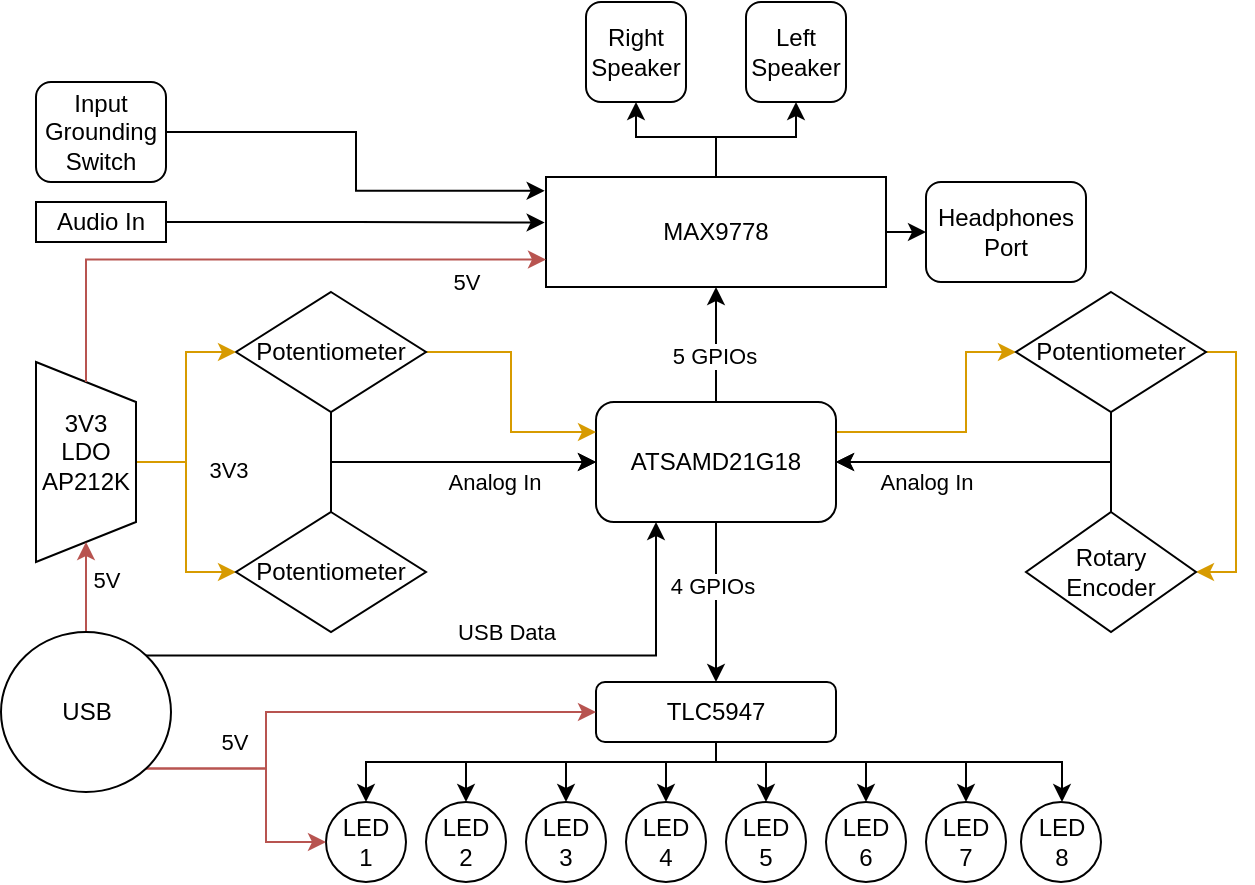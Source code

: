 <mxfile version="14.3.2" type="device"><diagram id="X3_nB0WhLi7Ix3hSvqKF" name="Page-1"><mxGraphModel dx="1685" dy="1062" grid="1" gridSize="10" guides="1" tooltips="1" connect="1" arrows="1" fold="1" page="1" pageScale="1" pageWidth="500" pageHeight="400" math="0" shadow="0"><root><mxCell id="0"/><mxCell id="1" parent="0"/><mxCell id="Q01XSOpCoa18E9VcZ7Vx-3" style="edgeStyle=orthogonalEdgeStyle;rounded=0;orthogonalLoop=1;jettySize=auto;html=1;exitX=1;exitY=0.5;exitDx=0;exitDy=0;entryX=-0.004;entryY=0.414;entryDx=0;entryDy=0;entryPerimeter=0;" parent="1" source="Q01XSOpCoa18E9VcZ7Vx-1" target="Q01XSOpCoa18E9VcZ7Vx-2" edge="1"><mxGeometry relative="1" as="geometry"><mxPoint x="150" y="65" as="targetPoint"/><Array as="points"/></mxGeometry></mxCell><mxCell id="Q01XSOpCoa18E9VcZ7Vx-1" value="Audio In" style="rounded=0;whiteSpace=wrap;html=1;" parent="1" vertex="1"><mxGeometry x="-105" y="50" width="65" height="20" as="geometry"/></mxCell><mxCell id="Q01XSOpCoa18E9VcZ7Vx-9" style="edgeStyle=orthogonalEdgeStyle;rounded=0;orthogonalLoop=1;jettySize=auto;html=1;exitX=1;exitY=0.5;exitDx=0;exitDy=0;" parent="1" source="Q01XSOpCoa18E9VcZ7Vx-2" edge="1"><mxGeometry relative="1" as="geometry"><mxPoint x="340" y="65" as="targetPoint"/></mxGeometry></mxCell><mxCell id="Q01XSOpCoa18E9VcZ7Vx-51" style="edgeStyle=orthogonalEdgeStyle;rounded=0;orthogonalLoop=1;jettySize=auto;html=1;exitX=0.5;exitY=0;exitDx=0;exitDy=0;entryX=0.5;entryY=1;entryDx=0;entryDy=0;" parent="1" source="Q01XSOpCoa18E9VcZ7Vx-2" target="Q01XSOpCoa18E9VcZ7Vx-5" edge="1"><mxGeometry relative="1" as="geometry"/></mxCell><mxCell id="Q01XSOpCoa18E9VcZ7Vx-52" style="edgeStyle=orthogonalEdgeStyle;rounded=0;orthogonalLoop=1;jettySize=auto;html=1;exitX=0.5;exitY=0;exitDx=0;exitDy=0;entryX=0.5;entryY=1;entryDx=0;entryDy=0;" parent="1" source="Q01XSOpCoa18E9VcZ7Vx-2" target="Q01XSOpCoa18E9VcZ7Vx-4" edge="1"><mxGeometry relative="1" as="geometry"/></mxCell><mxCell id="Q01XSOpCoa18E9VcZ7Vx-2" value="MAX9778" style="rounded=0;whiteSpace=wrap;html=1;" parent="1" vertex="1"><mxGeometry x="150" y="37.5" width="170" height="55" as="geometry"/></mxCell><mxCell id="Q01XSOpCoa18E9VcZ7Vx-5" value="Right Speaker" style="rounded=1;whiteSpace=wrap;html=1;" parent="1" vertex="1"><mxGeometry x="170" y="-50" width="50" height="50" as="geometry"/></mxCell><mxCell id="Q01XSOpCoa18E9VcZ7Vx-8" value="Headphones&lt;br&gt;Port" style="rounded=1;whiteSpace=wrap;html=1;" parent="1" vertex="1"><mxGeometry x="340" y="40" width="80" height="50" as="geometry"/></mxCell><mxCell id="Q01XSOpCoa18E9VcZ7Vx-45" style="edgeStyle=orthogonalEdgeStyle;rounded=0;orthogonalLoop=1;jettySize=auto;html=1;exitX=0.5;exitY=1;exitDx=0;exitDy=0;entryX=0.5;entryY=0;entryDx=0;entryDy=0;" parent="1" source="Q01XSOpCoa18E9VcZ7Vx-11" target="Q01XSOpCoa18E9VcZ7Vx-12" edge="1"><mxGeometry relative="1" as="geometry"><Array as="points"><mxPoint x="235" y="280"/><mxPoint x="235" y="280"/></Array></mxGeometry></mxCell><mxCell id="YXx2N_Yibbr7xTXgmvik-11" value="4 GPIOs" style="edgeLabel;html=1;align=center;verticalAlign=middle;resizable=0;points=[];" parent="Q01XSOpCoa18E9VcZ7Vx-45" vertex="1" connectable="0"><mxGeometry x="-0.212" y="-2" relative="1" as="geometry"><mxPoint as="offset"/></mxGeometry></mxCell><mxCell id="Q01XSOpCoa18E9VcZ7Vx-48" style="edgeStyle=orthogonalEdgeStyle;rounded=0;orthogonalLoop=1;jettySize=auto;html=1;exitX=0.5;exitY=0;exitDx=0;exitDy=0;entryX=0.5;entryY=1;entryDx=0;entryDy=0;" parent="1" source="Q01XSOpCoa18E9VcZ7Vx-11" target="Q01XSOpCoa18E9VcZ7Vx-2" edge="1"><mxGeometry relative="1" as="geometry"/></mxCell><mxCell id="Q01XSOpCoa18E9VcZ7Vx-49" value="5 GPIOs" style="edgeLabel;html=1;align=center;verticalAlign=middle;resizable=0;points=[];" parent="Q01XSOpCoa18E9VcZ7Vx-48" vertex="1" connectable="0"><mxGeometry x="-0.205" y="1" relative="1" as="geometry"><mxPoint as="offset"/></mxGeometry></mxCell><mxCell id="YXx2N_Yibbr7xTXgmvik-27" style="edgeStyle=orthogonalEdgeStyle;rounded=0;orthogonalLoop=1;jettySize=auto;html=1;exitX=1;exitY=0.25;exitDx=0;exitDy=0;entryX=0;entryY=0.5;entryDx=0;entryDy=0;fontColor=#000000;fillColor=#ffe6cc;strokeColor=#d79b00;" parent="1" source="Q01XSOpCoa18E9VcZ7Vx-11" target="84ULJic2vUTqCmQqyrNo-3" edge="1"><mxGeometry relative="1" as="geometry"><mxPoint x="390" y="125" as="targetPoint"/><Array as="points"><mxPoint x="360" y="165"/><mxPoint x="360" y="125"/></Array></mxGeometry></mxCell><mxCell id="Q01XSOpCoa18E9VcZ7Vx-11" value="ATSAMD21G18" style="rounded=1;whiteSpace=wrap;html=1;" parent="1" vertex="1"><mxGeometry x="175" y="150" width="120" height="60" as="geometry"/></mxCell><mxCell id="YXx2N_Yibbr7xTXgmvik-3" style="edgeStyle=orthogonalEdgeStyle;rounded=0;orthogonalLoop=1;jettySize=auto;html=1;exitX=0.5;exitY=1;exitDx=0;exitDy=0;entryX=0.5;entryY=0;entryDx=0;entryDy=0;" parent="1" source="Q01XSOpCoa18E9VcZ7Vx-12" target="Q01XSOpCoa18E9VcZ7Vx-15" edge="1"><mxGeometry relative="1" as="geometry"><Array as="points"><mxPoint x="235" y="330"/><mxPoint x="60" y="330"/></Array></mxGeometry></mxCell><mxCell id="YXx2N_Yibbr7xTXgmvik-4" style="edgeStyle=orthogonalEdgeStyle;rounded=0;orthogonalLoop=1;jettySize=auto;html=1;exitX=0.5;exitY=1;exitDx=0;exitDy=0;entryX=0.5;entryY=0;entryDx=0;entryDy=0;" parent="1" source="Q01XSOpCoa18E9VcZ7Vx-12" target="Q01XSOpCoa18E9VcZ7Vx-16" edge="1"><mxGeometry relative="1" as="geometry"><Array as="points"><mxPoint x="235" y="330"/><mxPoint x="110" y="330"/></Array></mxGeometry></mxCell><mxCell id="YXx2N_Yibbr7xTXgmvik-5" style="edgeStyle=orthogonalEdgeStyle;rounded=0;orthogonalLoop=1;jettySize=auto;html=1;exitX=0.5;exitY=1;exitDx=0;exitDy=0;entryX=0.5;entryY=0;entryDx=0;entryDy=0;" parent="1" source="Q01XSOpCoa18E9VcZ7Vx-12" target="Q01XSOpCoa18E9VcZ7Vx-17" edge="1"><mxGeometry relative="1" as="geometry"><Array as="points"><mxPoint x="235" y="330"/><mxPoint x="160" y="330"/></Array></mxGeometry></mxCell><mxCell id="YXx2N_Yibbr7xTXgmvik-6" style="edgeStyle=orthogonalEdgeStyle;rounded=0;orthogonalLoop=1;jettySize=auto;html=1;exitX=0.5;exitY=1;exitDx=0;exitDy=0;entryX=0.5;entryY=0;entryDx=0;entryDy=0;" parent="1" source="Q01XSOpCoa18E9VcZ7Vx-12" target="Q01XSOpCoa18E9VcZ7Vx-20" edge="1"><mxGeometry relative="1" as="geometry"><Array as="points"><mxPoint x="235" y="330"/><mxPoint x="210" y="330"/></Array></mxGeometry></mxCell><mxCell id="YXx2N_Yibbr7xTXgmvik-7" style="edgeStyle=orthogonalEdgeStyle;rounded=0;orthogonalLoop=1;jettySize=auto;html=1;exitX=0.5;exitY=1;exitDx=0;exitDy=0;" parent="1" source="Q01XSOpCoa18E9VcZ7Vx-12" target="Q01XSOpCoa18E9VcZ7Vx-21" edge="1"><mxGeometry relative="1" as="geometry"><Array as="points"><mxPoint x="235" y="330"/><mxPoint x="260" y="330"/></Array></mxGeometry></mxCell><mxCell id="YXx2N_Yibbr7xTXgmvik-8" style="edgeStyle=orthogonalEdgeStyle;rounded=0;orthogonalLoop=1;jettySize=auto;html=1;exitX=0.5;exitY=1;exitDx=0;exitDy=0;entryX=0.5;entryY=0;entryDx=0;entryDy=0;" parent="1" source="Q01XSOpCoa18E9VcZ7Vx-12" target="Q01XSOpCoa18E9VcZ7Vx-22" edge="1"><mxGeometry relative="1" as="geometry"><Array as="points"><mxPoint x="235" y="330"/><mxPoint x="310" y="330"/></Array></mxGeometry></mxCell><mxCell id="YXx2N_Yibbr7xTXgmvik-9" style="edgeStyle=orthogonalEdgeStyle;rounded=0;orthogonalLoop=1;jettySize=auto;html=1;exitX=0.5;exitY=1;exitDx=0;exitDy=0;entryX=0.5;entryY=0;entryDx=0;entryDy=0;" parent="1" source="Q01XSOpCoa18E9VcZ7Vx-12" target="Q01XSOpCoa18E9VcZ7Vx-19" edge="1"><mxGeometry relative="1" as="geometry"><Array as="points"><mxPoint x="235" y="330"/><mxPoint x="360" y="330"/></Array></mxGeometry></mxCell><mxCell id="YXx2N_Yibbr7xTXgmvik-10" style="edgeStyle=orthogonalEdgeStyle;rounded=0;orthogonalLoop=1;jettySize=auto;html=1;exitX=0.5;exitY=1;exitDx=0;exitDy=0;" parent="1" source="Q01XSOpCoa18E9VcZ7Vx-12" target="YXx2N_Yibbr7xTXgmvik-2" edge="1"><mxGeometry relative="1" as="geometry"><Array as="points"><mxPoint x="235" y="330"/><mxPoint x="408" y="330"/></Array></mxGeometry></mxCell><mxCell id="Q01XSOpCoa18E9VcZ7Vx-12" value="TLC5947" style="rounded=1;whiteSpace=wrap;html=1;" parent="1" vertex="1"><mxGeometry x="175" y="290" width="120" height="30" as="geometry"/></mxCell><mxCell id="Q01XSOpCoa18E9VcZ7Vx-15" value="LED&lt;br&gt;1" style="ellipse;whiteSpace=wrap;html=1;aspect=fixed;" parent="1" vertex="1"><mxGeometry x="40" y="350" width="40" height="40" as="geometry"/></mxCell><mxCell id="Q01XSOpCoa18E9VcZ7Vx-16" value="LED&lt;br&gt;2" style="ellipse;whiteSpace=wrap;html=1;aspect=fixed;" parent="1" vertex="1"><mxGeometry x="90" y="350" width="40" height="40" as="geometry"/></mxCell><mxCell id="Q01XSOpCoa18E9VcZ7Vx-17" value="LED&lt;br&gt;3" style="ellipse;whiteSpace=wrap;html=1;aspect=fixed;" parent="1" vertex="1"><mxGeometry x="140" y="350" width="40" height="40" as="geometry"/></mxCell><mxCell id="Q01XSOpCoa18E9VcZ7Vx-19" value="LED&lt;br&gt;7" style="ellipse;whiteSpace=wrap;html=1;aspect=fixed;" parent="1" vertex="1"><mxGeometry x="340" y="350" width="40" height="40" as="geometry"/></mxCell><mxCell id="Q01XSOpCoa18E9VcZ7Vx-20" value="LED&lt;br&gt;4" style="ellipse;whiteSpace=wrap;html=1;aspect=fixed;" parent="1" vertex="1"><mxGeometry x="190" y="350" width="40" height="40" as="geometry"/></mxCell><mxCell id="Q01XSOpCoa18E9VcZ7Vx-21" value="LED&lt;br&gt;5" style="ellipse;whiteSpace=wrap;html=1;aspect=fixed;" parent="1" vertex="1"><mxGeometry x="240" y="350" width="40" height="40" as="geometry"/></mxCell><mxCell id="Q01XSOpCoa18E9VcZ7Vx-22" value="LED&lt;br&gt;6" style="ellipse;whiteSpace=wrap;html=1;aspect=fixed;" parent="1" vertex="1"><mxGeometry x="290" y="350" width="40" height="40" as="geometry"/></mxCell><mxCell id="YXx2N_Yibbr7xTXgmvik-26" style="edgeStyle=orthogonalEdgeStyle;rounded=0;orthogonalLoop=1;jettySize=auto;html=1;exitX=1;exitY=0.5;exitDx=0;exitDy=0;entryX=0;entryY=0.25;entryDx=0;entryDy=0;fontColor=#000000;fillColor=#ffe6cc;strokeColor=#d79b00;" parent="1" source="Q01XSOpCoa18E9VcZ7Vx-35" target="Q01XSOpCoa18E9VcZ7Vx-11" edge="1"><mxGeometry relative="1" as="geometry"/></mxCell><mxCell id="YXx2N_Yibbr7xTXgmvik-36" style="edgeStyle=orthogonalEdgeStyle;rounded=0;orthogonalLoop=1;jettySize=auto;html=1;exitX=0.5;exitY=1;exitDx=0;exitDy=0;entryX=0;entryY=0.5;entryDx=0;entryDy=0;startArrow=none;startFill=0;fontColor=#000000;endArrow=classic;endFill=1;" parent="1" source="Q01XSOpCoa18E9VcZ7Vx-35" target="Q01XSOpCoa18E9VcZ7Vx-11" edge="1"><mxGeometry relative="1" as="geometry"/></mxCell><mxCell id="Q01XSOpCoa18E9VcZ7Vx-35" value="Potentiometer" style="rhombus;whiteSpace=wrap;html=1;" parent="1" vertex="1"><mxGeometry x="-5" y="95" width="95" height="60" as="geometry"/></mxCell><mxCell id="Q01XSOpCoa18E9VcZ7Vx-40" style="edgeStyle=orthogonalEdgeStyle;rounded=0;orthogonalLoop=1;jettySize=auto;html=1;exitX=0.5;exitY=0;exitDx=0;exitDy=0;entryX=0;entryY=0.5;entryDx=0;entryDy=0;startArrow=none;startFill=0;endArrow=classic;endFill=1;" parent="1" source="84ULJic2vUTqCmQqyrNo-1" target="Q01XSOpCoa18E9VcZ7Vx-11" edge="1"><mxGeometry relative="1" as="geometry"><mxPoint x="150" y="180" as="targetPoint"/><Array as="points"><mxPoint x="43" y="180"/></Array><mxPoint x="37.5" y="205" as="sourcePoint"/></mxGeometry></mxCell><mxCell id="Q01XSOpCoa18E9VcZ7Vx-44" value="Analog In" style="edgeLabel;html=1;align=center;verticalAlign=middle;resizable=0;points=[];" parent="Q01XSOpCoa18E9VcZ7Vx-40" vertex="1" connectable="0"><mxGeometry x="0.264" y="2" relative="1" as="geometry"><mxPoint x="7.2" y="12" as="offset"/></mxGeometry></mxCell><mxCell id="YXx2N_Yibbr7xTXgmvik-28" style="edgeStyle=orthogonalEdgeStyle;rounded=0;orthogonalLoop=1;jettySize=auto;html=1;exitX=1;exitY=0.5;exitDx=0;exitDy=0;entryX=1;entryY=0.5;entryDx=0;entryDy=0;fontColor=#000000;fillColor=#ffe6cc;strokeColor=#d79b00;" parent="1" source="84ULJic2vUTqCmQqyrNo-3" target="Q01XSOpCoa18E9VcZ7Vx-38" edge="1"><mxGeometry relative="1" as="geometry"><mxPoint x="475" y="125" as="sourcePoint"/><Array as="points"><mxPoint x="495" y="125"/><mxPoint x="495" y="235"/></Array></mxGeometry></mxCell><mxCell id="YXx2N_Yibbr7xTXgmvik-39" style="edgeStyle=orthogonalEdgeStyle;rounded=0;orthogonalLoop=1;jettySize=auto;html=1;exitX=0.5;exitY=1;exitDx=0;exitDy=0;entryX=1;entryY=0.5;entryDx=0;entryDy=0;startArrow=none;startFill=0;endArrow=classic;endFill=1;fontColor=#000000;" parent="1" target="Q01XSOpCoa18E9VcZ7Vx-11" edge="1"><mxGeometry relative="1" as="geometry"><Array as="points"><mxPoint x="433" y="180"/></Array><mxPoint x="432.5" y="155" as="sourcePoint"/></mxGeometry></mxCell><mxCell id="YXx2N_Yibbr7xTXgmvik-40" style="edgeStyle=orthogonalEdgeStyle;rounded=0;orthogonalLoop=1;jettySize=auto;html=1;exitX=0.5;exitY=0;exitDx=0;exitDy=0;entryX=1;entryY=0.5;entryDx=0;entryDy=0;startArrow=none;startFill=0;endArrow=classic;endFill=1;fontColor=#000000;" parent="1" source="Q01XSOpCoa18E9VcZ7Vx-38" target="Q01XSOpCoa18E9VcZ7Vx-11" edge="1"><mxGeometry relative="1" as="geometry"/></mxCell><mxCell id="YXx2N_Yibbr7xTXgmvik-41" value="Analog In" style="edgeLabel;html=1;align=center;verticalAlign=middle;resizable=0;points=[];fontColor=#000000;" parent="YXx2N_Yibbr7xTXgmvik-40" vertex="1" connectable="0"><mxGeometry x="0.611" relative="1" as="geometry"><mxPoint x="13.28" y="10" as="offset"/></mxGeometry></mxCell><mxCell id="Q01XSOpCoa18E9VcZ7Vx-38" value="Rotary&lt;br&gt;Encoder" style="rhombus;whiteSpace=wrap;html=1;" parent="1" vertex="1"><mxGeometry x="390" y="205" width="85" height="60" as="geometry"/></mxCell><mxCell id="Q01XSOpCoa18E9VcZ7Vx-4" value="Left&lt;br&gt;Speaker" style="rounded=1;whiteSpace=wrap;html=1;" parent="1" vertex="1"><mxGeometry x="250" y="-50" width="50" height="50" as="geometry"/></mxCell><mxCell id="YXx2N_Yibbr7xTXgmvik-2" value="LED&lt;br&gt;8" style="ellipse;whiteSpace=wrap;html=1;aspect=fixed;" parent="1" vertex="1"><mxGeometry x="387.5" y="350" width="40" height="40" as="geometry"/></mxCell><mxCell id="YXx2N_Yibbr7xTXgmvik-23" style="edgeStyle=orthogonalEdgeStyle;rounded=0;orthogonalLoop=1;jettySize=auto;html=1;exitX=0.5;exitY=0;exitDx=0;exitDy=0;entryX=0;entryY=0.5;entryDx=0;entryDy=0;fontColor=#000000;fillColor=#ffe6cc;strokeColor=#d79b00;" parent="1" source="YXx2N_Yibbr7xTXgmvik-12" target="Q01XSOpCoa18E9VcZ7Vx-35" edge="1"><mxGeometry relative="1" as="geometry"><Array as="points"><mxPoint x="-30" y="180"/><mxPoint x="-30" y="125"/></Array></mxGeometry></mxCell><mxCell id="YXx2N_Yibbr7xTXgmvik-24" style="edgeStyle=orthogonalEdgeStyle;rounded=0;orthogonalLoop=1;jettySize=auto;html=1;exitX=0.5;exitY=0;exitDx=0;exitDy=0;entryX=0;entryY=0.5;entryDx=0;entryDy=0;fontColor=#000000;fillColor=#ffe6cc;strokeColor=#d79b00;" parent="1" source="YXx2N_Yibbr7xTXgmvik-12" edge="1"><mxGeometry relative="1" as="geometry"><Array as="points"><mxPoint x="-30" y="180"/><mxPoint x="-30" y="235"/></Array><mxPoint x="-5" y="235" as="targetPoint"/></mxGeometry></mxCell><mxCell id="YXx2N_Yibbr7xTXgmvik-25" value="3V3" style="edgeLabel;html=1;align=center;verticalAlign=middle;resizable=0;points=[];fontColor=#000000;" parent="YXx2N_Yibbr7xTXgmvik-24" vertex="1" connectable="0"><mxGeometry x="-0.456" relative="1" as="geometry"><mxPoint x="20.71" as="offset"/></mxGeometry></mxCell><mxCell id="YXx2N_Yibbr7xTXgmvik-12" value="" style="shape=trapezoid;perimeter=trapezoidPerimeter;whiteSpace=wrap;html=1;fixedSize=1;rotation=90;" parent="1" vertex="1"><mxGeometry x="-130" y="155" width="100" height="50" as="geometry"/></mxCell><mxCell id="YXx2N_Yibbr7xTXgmvik-17" style="edgeStyle=orthogonalEdgeStyle;rounded=0;orthogonalLoop=1;jettySize=auto;html=1;exitX=1;exitY=1;exitDx=0;exitDy=0;entryX=0;entryY=0.5;entryDx=0;entryDy=0;fillColor=#f8cecc;strokeColor=#b85450;" parent="1" source="YXx2N_Yibbr7xTXgmvik-13" target="Q01XSOpCoa18E9VcZ7Vx-12" edge="1"><mxGeometry relative="1" as="geometry"><Array as="points"><mxPoint x="10" y="333"/><mxPoint x="10" y="305"/></Array></mxGeometry></mxCell><mxCell id="YXx2N_Yibbr7xTXgmvik-18" style="edgeStyle=orthogonalEdgeStyle;rounded=0;orthogonalLoop=1;jettySize=auto;html=1;exitX=1;exitY=1;exitDx=0;exitDy=0;entryX=0;entryY=0.5;entryDx=0;entryDy=0;fillColor=#f8cecc;strokeColor=#b85450;" parent="1" source="YXx2N_Yibbr7xTXgmvik-13" target="Q01XSOpCoa18E9VcZ7Vx-15" edge="1"><mxGeometry relative="1" as="geometry"><Array as="points"><mxPoint x="10" y="333"/><mxPoint x="10" y="370"/></Array></mxGeometry></mxCell><mxCell id="YXx2N_Yibbr7xTXgmvik-19" value="5V" style="edgeLabel;html=1;align=center;verticalAlign=middle;resizable=0;points=[];" parent="YXx2N_Yibbr7xTXgmvik-18" vertex="1" connectable="0"><mxGeometry x="-0.408" y="-2" relative="1" as="geometry"><mxPoint x="6" y="-15.32" as="offset"/></mxGeometry></mxCell><mxCell id="YXx2N_Yibbr7xTXgmvik-20" style="edgeStyle=orthogonalEdgeStyle;rounded=0;orthogonalLoop=1;jettySize=auto;html=1;exitX=0.5;exitY=0;exitDx=0;exitDy=0;fontColor=#000000;fillColor=#f8cecc;strokeColor=#b85450;" parent="1" source="YXx2N_Yibbr7xTXgmvik-13" target="YXx2N_Yibbr7xTXgmvik-12" edge="1"><mxGeometry relative="1" as="geometry"/></mxCell><mxCell id="YXx2N_Yibbr7xTXgmvik-21" value="5V" style="edgeLabel;html=1;align=center;verticalAlign=middle;resizable=0;points=[];fontColor=#000000;" parent="YXx2N_Yibbr7xTXgmvik-20" vertex="1" connectable="0"><mxGeometry x="0.738" relative="1" as="geometry"><mxPoint x="10" y="11.67" as="offset"/></mxGeometry></mxCell><mxCell id="YXx2N_Yibbr7xTXgmvik-31" style="edgeStyle=orthogonalEdgeStyle;rounded=0;orthogonalLoop=1;jettySize=auto;html=1;exitX=0;exitY=0.5;exitDx=0;exitDy=0;fontColor=#000000;entryX=0;entryY=0.75;entryDx=0;entryDy=0;fillColor=#f8cecc;strokeColor=#b85450;" parent="1" source="YXx2N_Yibbr7xTXgmvik-12" target="Q01XSOpCoa18E9VcZ7Vx-2" edge="1"><mxGeometry relative="1" as="geometry"><mxPoint x="-150" y="60" as="targetPoint"/><Array as="points"><mxPoint x="-80" y="79"/></Array></mxGeometry></mxCell><mxCell id="YXx2N_Yibbr7xTXgmvik-32" value="5V" style="edgeLabel;html=1;align=center;verticalAlign=middle;resizable=0;points=[];fontColor=#000000;" parent="YXx2N_Yibbr7xTXgmvik-31" vertex="1" connectable="0"><mxGeometry x="0.856" y="1" relative="1" as="geometry"><mxPoint x="-19.21" y="12.24" as="offset"/></mxGeometry></mxCell><mxCell id="YXx2N_Yibbr7xTXgmvik-33" style="edgeStyle=orthogonalEdgeStyle;rounded=0;orthogonalLoop=1;jettySize=auto;html=1;exitX=1;exitY=0;exitDx=0;exitDy=0;entryX=0.25;entryY=1;entryDx=0;entryDy=0;fontColor=#000000;" parent="1" source="YXx2N_Yibbr7xTXgmvik-13" target="Q01XSOpCoa18E9VcZ7Vx-11" edge="1"><mxGeometry relative="1" as="geometry"/></mxCell><mxCell id="YXx2N_Yibbr7xTXgmvik-34" value="USB Data" style="edgeLabel;html=1;align=center;verticalAlign=middle;resizable=0;points=[];fontColor=#000000;" parent="YXx2N_Yibbr7xTXgmvik-33" vertex="1" connectable="0"><mxGeometry x="0.09" relative="1" as="geometry"><mxPoint x="3.85" y="-11.7" as="offset"/></mxGeometry></mxCell><mxCell id="YXx2N_Yibbr7xTXgmvik-13" value="USB" style="ellipse;whiteSpace=wrap;html=1;" parent="1" vertex="1"><mxGeometry x="-122.5" y="265" width="85" height="80" as="geometry"/></mxCell><mxCell id="YXx2N_Yibbr7xTXgmvik-29" value="3V3 LDO&lt;br&gt;AP212K" style="text;html=1;strokeColor=none;fillColor=none;align=center;verticalAlign=middle;whiteSpace=wrap;rounded=0;fontColor=#000000;" parent="1" vertex="1"><mxGeometry x="-100" y="165" width="40" height="20" as="geometry"/></mxCell><mxCell id="sjDI87nDbewAet3spfKT-2" style="edgeStyle=orthogonalEdgeStyle;rounded=0;orthogonalLoop=1;jettySize=auto;html=1;exitX=1;exitY=0.5;exitDx=0;exitDy=0;entryX=-0.004;entryY=0.126;entryDx=0;entryDy=0;entryPerimeter=0;" parent="1" source="sjDI87nDbewAet3spfKT-1" target="Q01XSOpCoa18E9VcZ7Vx-2" edge="1"><mxGeometry relative="1" as="geometry"/></mxCell><mxCell id="sjDI87nDbewAet3spfKT-1" value="Input Grounding Switch" style="rounded=1;whiteSpace=wrap;html=1;" parent="1" vertex="1"><mxGeometry x="-105" y="-10" width="65" height="50" as="geometry"/></mxCell><mxCell id="84ULJic2vUTqCmQqyrNo-1" value="Potentiometer" style="rhombus;whiteSpace=wrap;html=1;" vertex="1" parent="1"><mxGeometry x="-5" y="205" width="95" height="60" as="geometry"/></mxCell><mxCell id="84ULJic2vUTqCmQqyrNo-3" value="Potentiometer" style="rhombus;whiteSpace=wrap;html=1;" vertex="1" parent="1"><mxGeometry x="385" y="95" width="95" height="60" as="geometry"/></mxCell></root></mxGraphModel></diagram></mxfile>